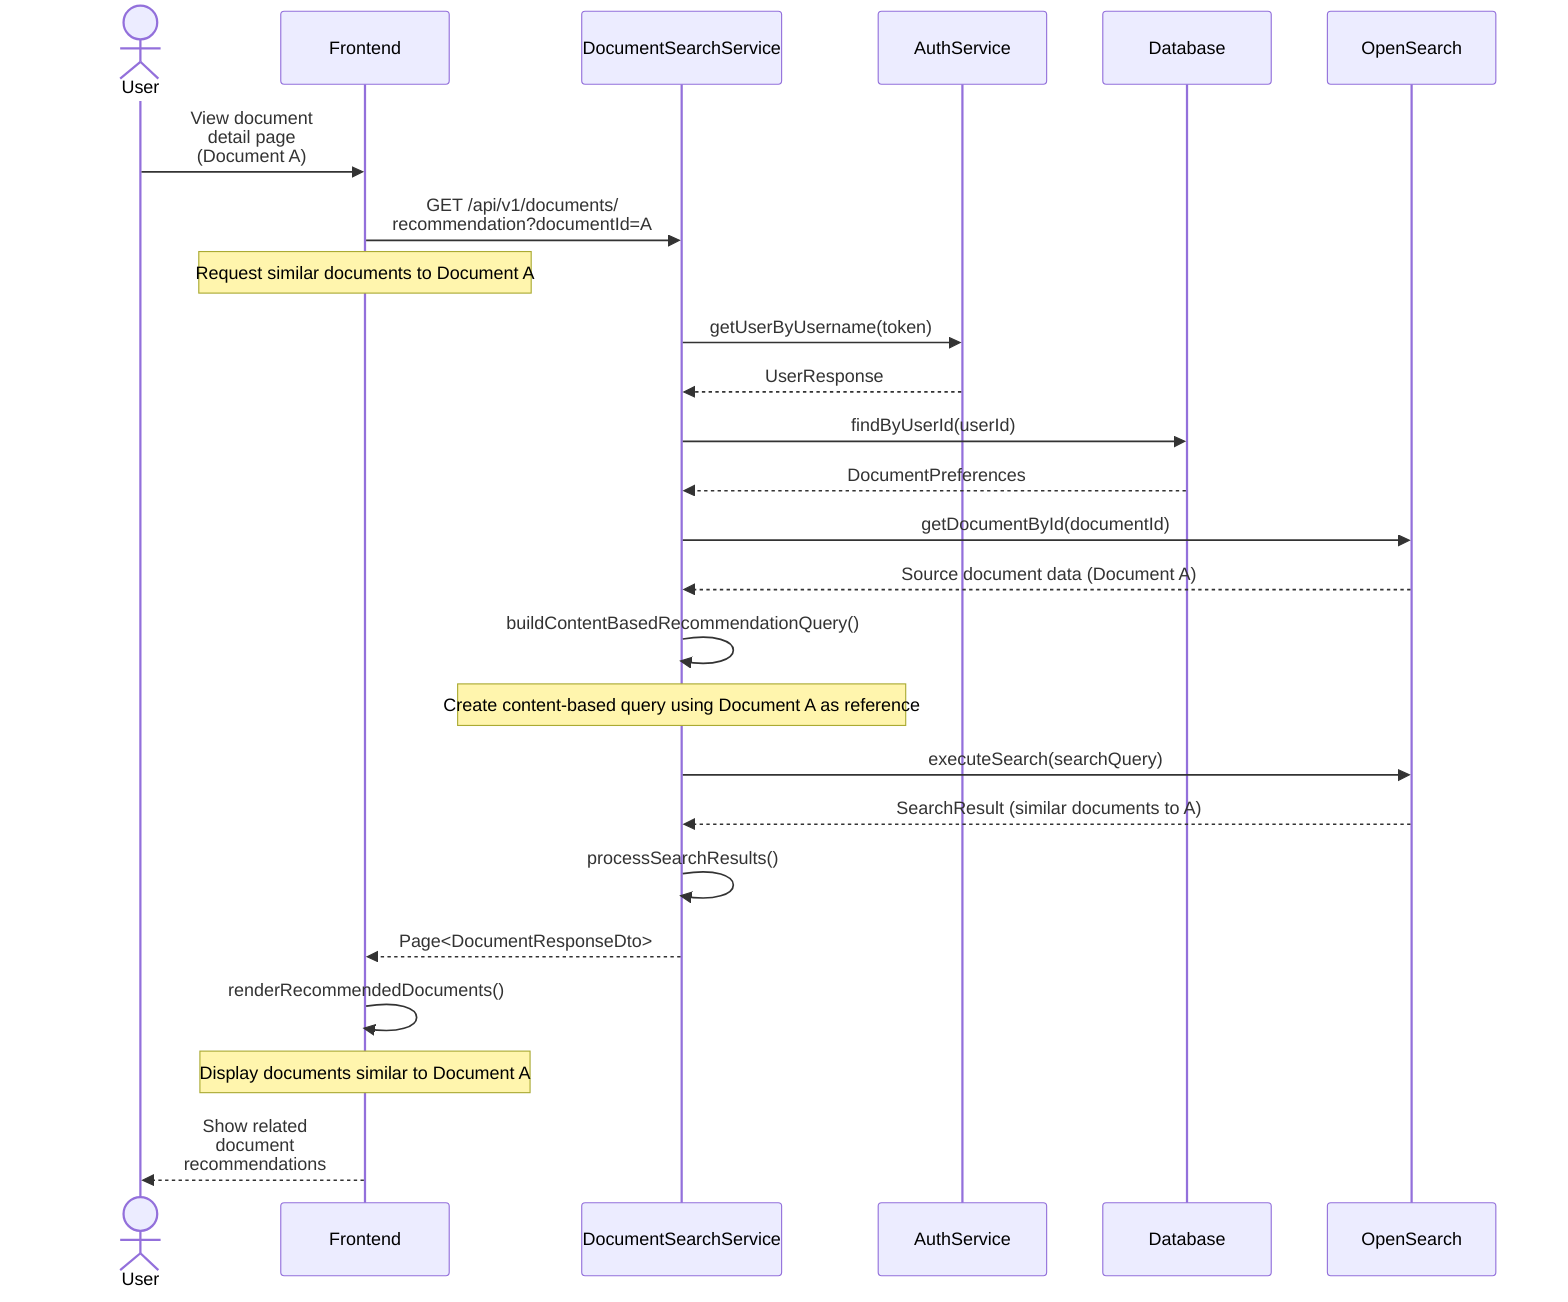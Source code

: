 sequenceDiagram
    actor User
    participant Frontend
    participant DSS as DocumentSearchService
    participant AuthS as AuthService
    participant Database
    participant OS as OpenSearch

    User->>Frontend: View document <br> detail page <br>(Document A)
    Frontend->>DSS: GET /api/v1/documents/<br>recommendation?documentId=A
    Note over Frontend: Request similar documents to Document A

    DSS->>AuthS: getUserByUsername(token)
    AuthS-->>DSS: UserResponse

    DSS->>Database: findByUserId(userId)
    Database-->>DSS: DocumentPreferences

    DSS->>OS: getDocumentById(documentId)
    OS-->>DSS: Source document data (Document A)

    DSS->>DSS: buildContentBasedRecommendationQuery()
    Note over DSS: Create content-based query using Document A as reference

    DSS->>OS: executeSearch(searchQuery)
    OS-->>DSS: SearchResult (similar documents to A)

    DSS->>DSS: processSearchResults()

    DSS-->>Frontend: Page<DocumentResponseDto>

    Frontend->>Frontend: renderRecommendedDocuments()
    Note over Frontend: Display documents similar to Document A

    Frontend-->>User: Show related <br> document <br> recommendations